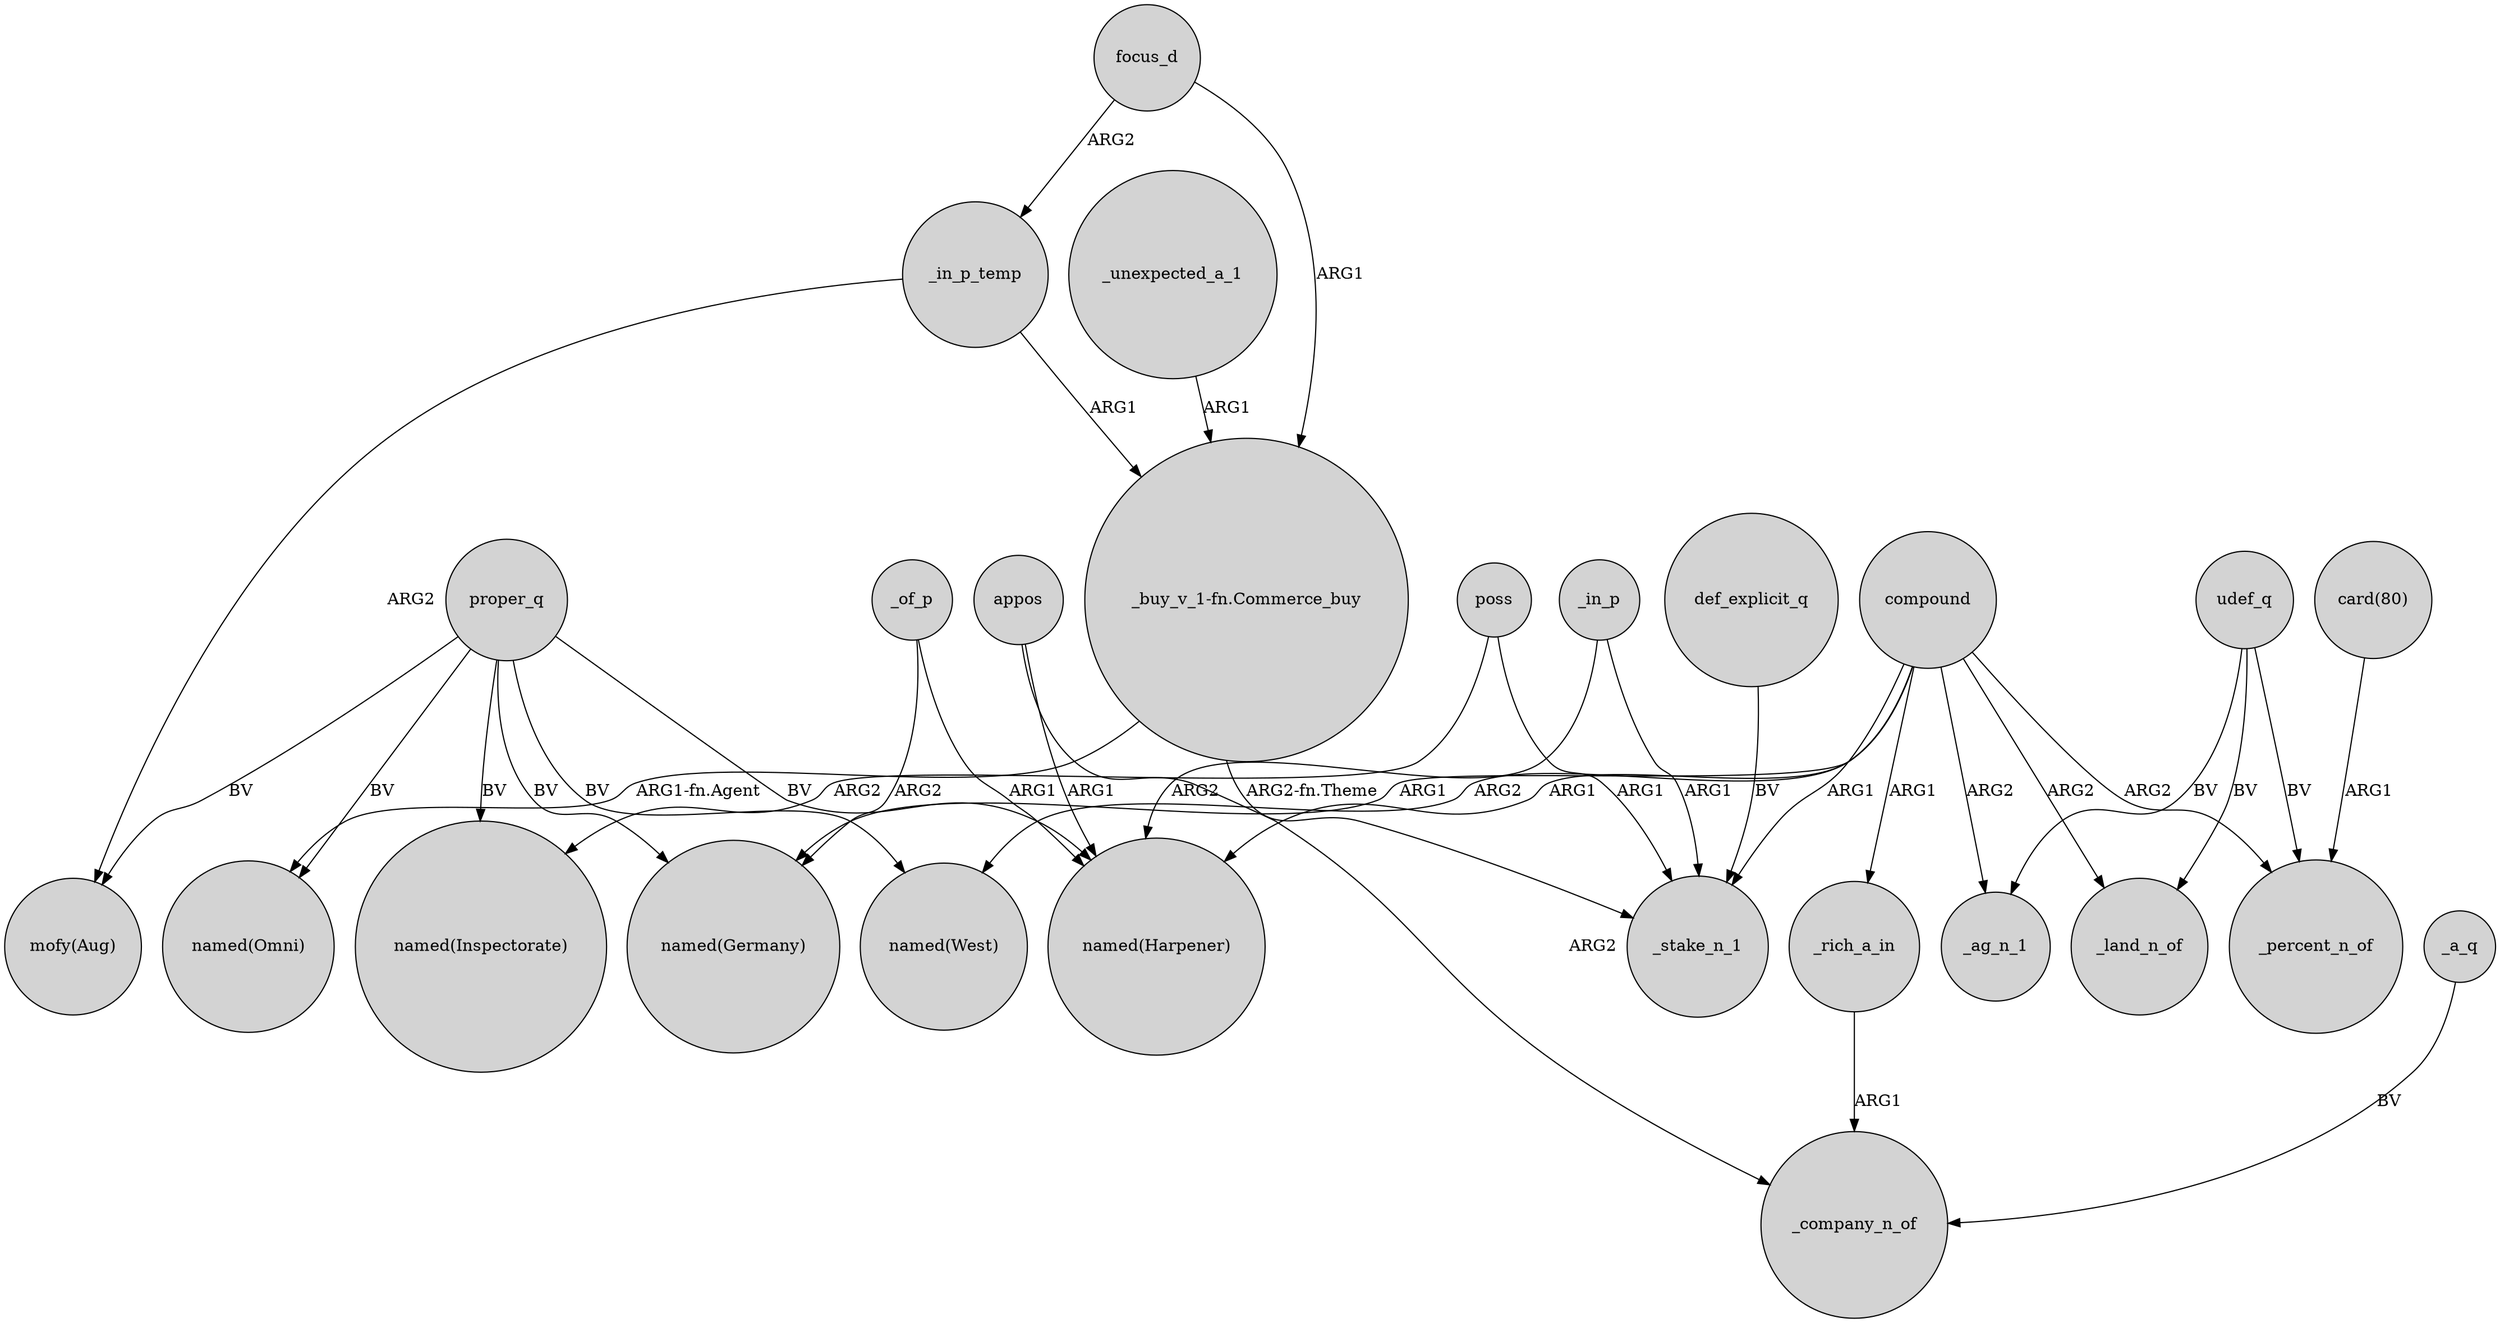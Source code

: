 digraph {
	node [shape=circle style=filled]
	_in_p -> "named(Harpener)" [label=ARG2]
	compound -> "named(West)" [label=ARG2]
	focus_d -> _in_p_temp [label=ARG2]
	_of_p -> "named(Germany)" [label=ARG2]
	proper_q -> "named(Germany)" [label=BV]
	poss -> "named(Inspectorate)" [label=ARG2]
	proper_q -> "named(Harpener)" [label=BV]
	focus_d -> "_buy_v_1-fn.Commerce_buy" [label=ARG1]
	appos -> "named(Harpener)" [label=ARG1]
	proper_q -> "named(West)" [label=BV]
	udef_q -> _ag_n_1 [label=BV]
	udef_q -> _land_n_of [label=BV]
	"_buy_v_1-fn.Commerce_buy" -> "named(Omni)" [label="ARG1-fn.Agent"]
	compound -> _percent_n_of [label=ARG2]
	compound -> _ag_n_1 [label=ARG2]
	_of_p -> "named(Harpener)" [label=ARG1]
	compound -> "named(Harpener)" [label=ARG1]
	_in_p -> _stake_n_1 [label=ARG1]
	_in_p_temp -> "mofy(Aug)" [label=ARG2]
	proper_q -> "named(Omni)" [label=BV]
	compound -> _land_n_of [label=ARG2]
	poss -> _stake_n_1 [label=ARG1]
	appos -> _company_n_of [label=ARG2]
	_rich_a_in -> _company_n_of [label=ARG1]
	proper_q -> "mofy(Aug)" [label=BV]
	_unexpected_a_1 -> "_buy_v_1-fn.Commerce_buy" [label=ARG1]
	"_buy_v_1-fn.Commerce_buy" -> _stake_n_1 [label="ARG2-fn.Theme"]
	compound -> "named(Germany)" [label=ARG1]
	"card(80)" -> _percent_n_of [label=ARG1]
	_in_p_temp -> "_buy_v_1-fn.Commerce_buy" [label=ARG1]
	compound -> _stake_n_1 [label=ARG1]
	compound -> _rich_a_in [label=ARG1]
	_a_q -> _company_n_of [label=BV]
	udef_q -> _percent_n_of [label=BV]
	proper_q -> "named(Inspectorate)" [label=BV]
	def_explicit_q -> _stake_n_1 [label=BV]
}
